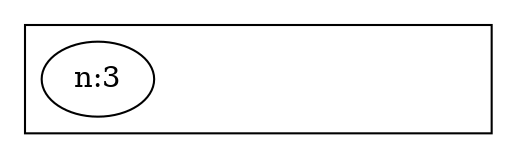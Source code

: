 digraph root {
	graph [compound=true]
	subgraph cluster__3_0 {
		graph [label=""]
		cluster__3_0 [style=invisible]
		"0_n:3" [label="n:3"]
	}
}